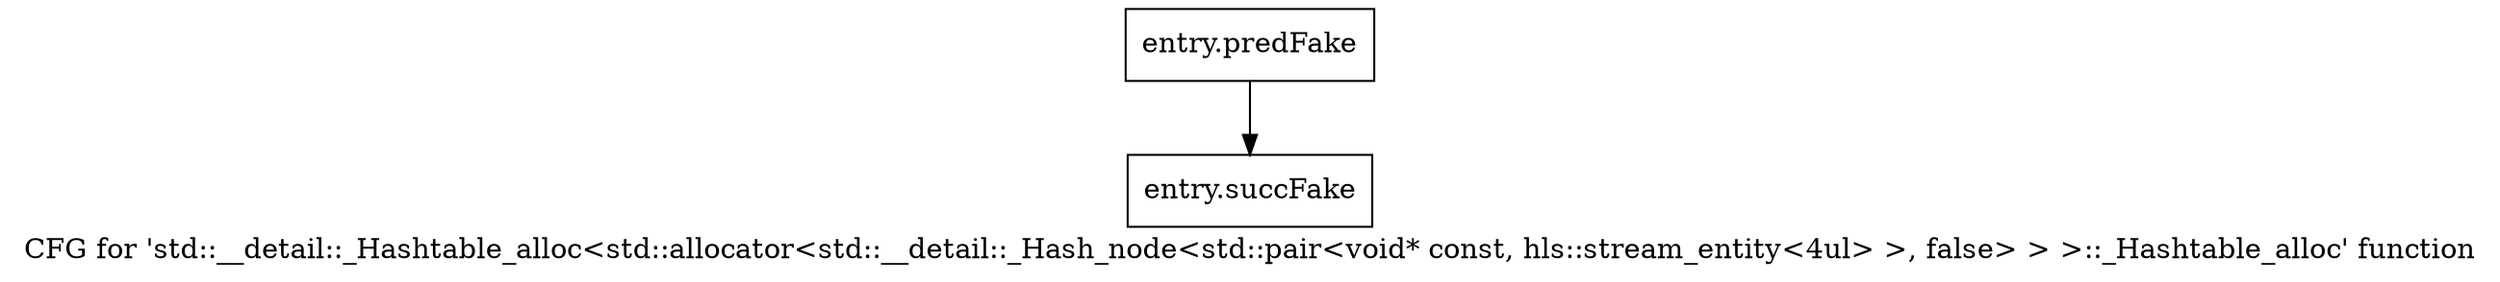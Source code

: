 digraph "CFG for 'std::__detail::_Hashtable_alloc\<std::allocator\<std::__detail::_Hash_node\<std::pair\<void* const, hls::stream_entity\<4ul\> \>, false\> \> \>::_Hashtable_alloc' function" {
	label="CFG for 'std::__detail::_Hashtable_alloc\<std::allocator\<std::__detail::_Hash_node\<std::pair\<void* const, hls::stream_entity\<4ul\> \>, false\> \> \>::_Hashtable_alloc' function";

	Node0x56e5a30 [shape=record,filename="",linenumber="",label="{entry.predFake}"];
	Node0x56e5a30 -> Node0x58c04d0[ callList="" memoryops="" filename="/tools/Xilinx/Vitis_HLS/2023.1/tps/lnx64/gcc-8.3.0/lib/gcc/x86_64-pc-linux-gnu/8.3.0/../../../../include/c++/8.3.0/bits/hashtable_policy.h" execusionnum="1"];
	Node0x58c04d0 [shape=record,filename="/tools/Xilinx/Vitis_HLS/2023.1/tps/lnx64/gcc-8.3.0/lib/gcc/x86_64-pc-linux-gnu/8.3.0/../../../../include/c++/8.3.0/bits/hashtable_policy.h",linenumber="2035",label="{entry.succFake}"];
}
